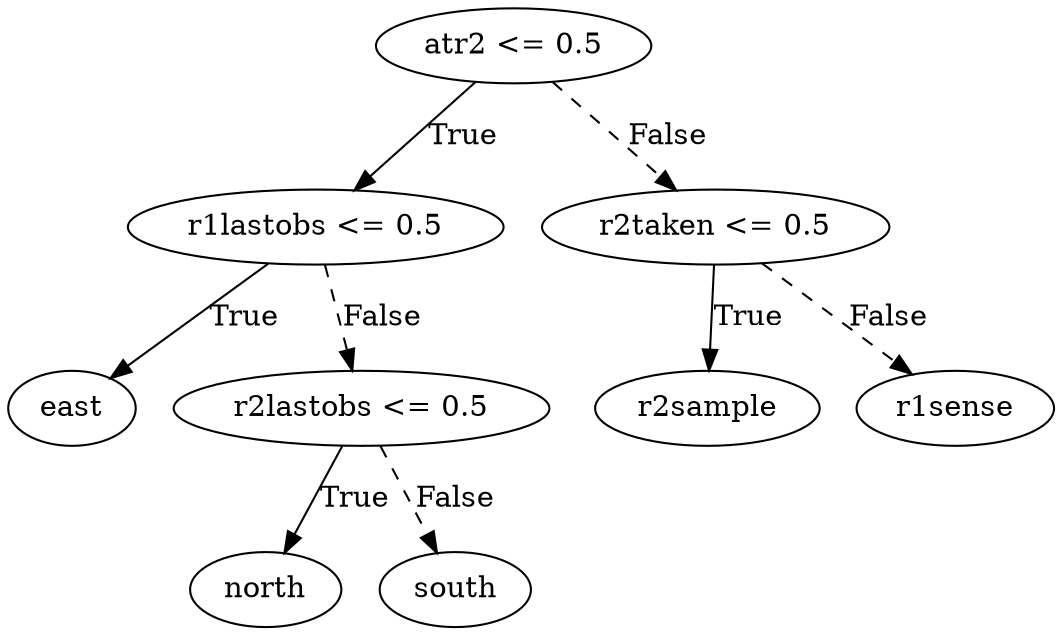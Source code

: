digraph {
0 [label="atr2 <= 0.5"];
1 [label="r1lastobs <= 0.5"];
2 [label="east"];
1 -> 2 [label="True"];
3 [label="r2lastobs <= 0.5"];
4 [label="north"];
3 -> 4 [label="True"];
5 [label="south"];
3 -> 5 [style="dashed", label="False"];
1 -> 3 [style="dashed", label="False"];
0 -> 1 [label="True"];
6 [label="r2taken <= 0.5"];
7 [label="r2sample"];
6 -> 7 [label="True"];
8 [label="r1sense"];
6 -> 8 [style="dashed", label="False"];
0 -> 6 [style="dashed", label="False"];

}